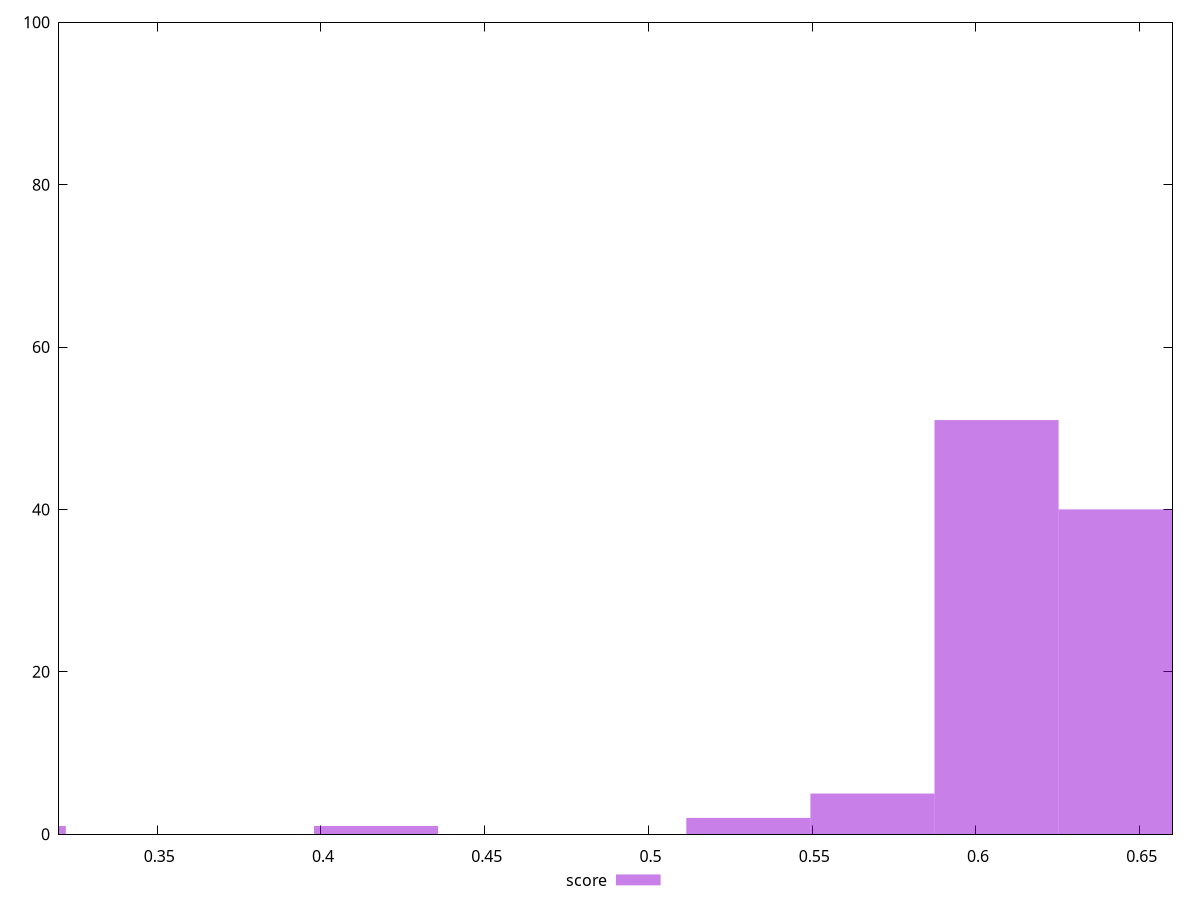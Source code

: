 reset

$score <<EOF
0.6441688857883755 40
0.6062765983890593 51
0.5683843109897432 5
0.4168151613924783 1
0.30313829919452967 1
0.5304920235904269 2
EOF

set key outside below
set boxwidth 0.03789228739931621
set xrange [0.32:0.66]
set yrange [0:100]
set trange [0:100]
set style fill transparent solid 0.5 noborder
set terminal svg size 640, 490 enhanced background rgb 'white'
set output "reprap/mainthread-work-breakdown/samples/pages+cached+noexternal/score/histogram.svg"

plot $score title "score" with boxes

reset
